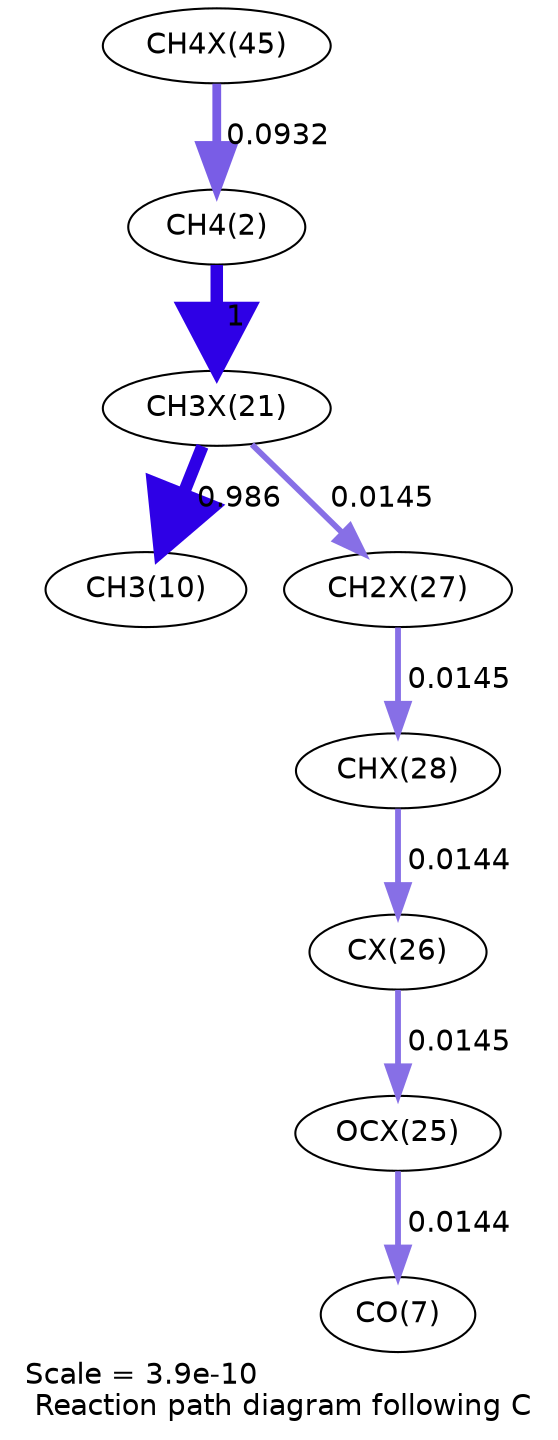digraph reaction_paths {
center=1;
s68 -> s4[fontname="Helvetica", penwidth=4.21, arrowsize=2.1, color="0.7, 0.593, 0.9"
, label=" 0.0932"];
s4 -> s60[fontname="Helvetica", penwidth=6, arrowsize=3, color="0.7, 1.5, 0.9"
, label=" 1"];
s60 -> s12[fontname="Helvetica", penwidth=5.99, arrowsize=2.99, color="0.7, 1.49, 0.9"
, label=" 0.986"];
s60 -> s66[fontname="Helvetica", penwidth=2.8, arrowsize=1.4, color="0.7, 0.514, 0.9"
, label=" 0.0145"];
s66 -> s67[fontname="Helvetica", penwidth=2.8, arrowsize=1.4, color="0.7, 0.514, 0.9"
, label=" 0.0145"];
s67 -> s65[fontname="Helvetica", penwidth=2.8, arrowsize=1.4, color="0.7, 0.514, 0.9"
, label=" 0.0144"];
s65 -> s64[fontname="Helvetica", penwidth=2.8, arrowsize=1.4, color="0.7, 0.514, 0.9"
, label=" 0.0145"];
s64 -> s9[fontname="Helvetica", penwidth=2.8, arrowsize=1.4, color="0.7, 0.514, 0.9"
, label=" 0.0144"];
s4 [ fontname="Helvetica", label="CH4(2)"];
s9 [ fontname="Helvetica", label="CO(7)"];
s12 [ fontname="Helvetica", label="CH3(10)"];
s60 [ fontname="Helvetica", label="CH3X(21)"];
s64 [ fontname="Helvetica", label="OCX(25)"];
s65 [ fontname="Helvetica", label="CX(26)"];
s66 [ fontname="Helvetica", label="CH2X(27)"];
s67 [ fontname="Helvetica", label="CHX(28)"];
s68 [ fontname="Helvetica", label="CH4X(45)"];
 label = "Scale = 3.9e-10\l Reaction path diagram following C";
 fontname = "Helvetica";
}
